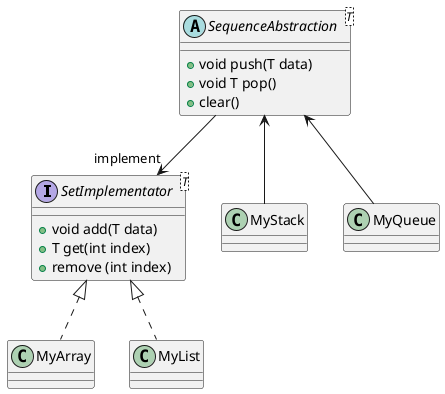 @startuml
'https://plantuml.com/class-diagram

interface SetImplementator<T>{
'    + void add(...) // add gi vao cung duoc
    + void add(T data)
    + T get(int index)
    + remove (int index)
}

abstract class SequenceAbstraction<T>{
    + void push(T data)
    + void T pop()
    + clear()
}

SequenceAbstraction --> "implement" SetImplementator
SetImplementator <|.. MyArray
SetImplementator <|.. MyList

SequenceAbstraction <-- MyStack
SequenceAbstraction <-- MyQueue
@enduml